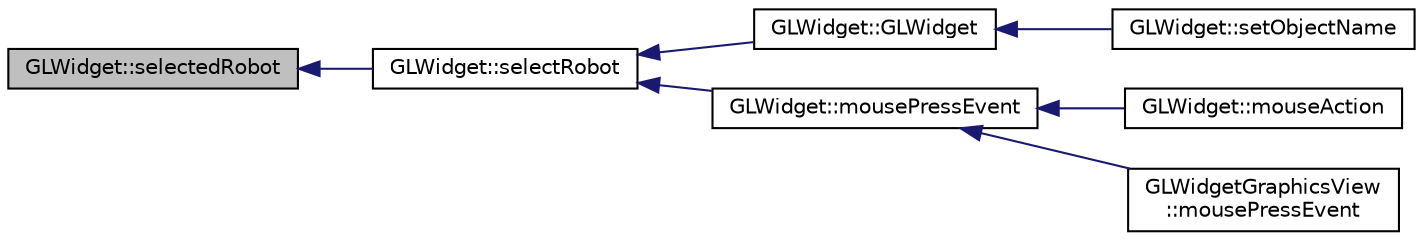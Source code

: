 digraph "GLWidget::selectedRobot"
{
 // INTERACTIVE_SVG=YES
  edge [fontname="Helvetica",fontsize="10",labelfontname="Helvetica",labelfontsize="10"];
  node [fontname="Helvetica",fontsize="10",shape=record];
  rankdir="LR";
  Node1 [label="GLWidget::selectedRobot",height=0.2,width=0.4,color="black", fillcolor="grey75", style="filled", fontcolor="black"];
  Node1 -> Node2 [dir="back",color="midnightblue",fontsize="10",style="solid",fontname="Helvetica"];
  Node2 [label="GLWidget::selectRobot",height=0.2,width=0.4,color="black", fillcolor="white", style="filled",URL="$da/d10/class_g_l_widget.html#a5f4bf919392f3a904c0cf24a824eaa78"];
  Node2 -> Node3 [dir="back",color="midnightblue",fontsize="10",style="solid",fontname="Helvetica"];
  Node3 [label="GLWidget::GLWidget",height=0.2,width=0.4,color="black", fillcolor="white", style="filled",URL="$da/d10/class_g_l_widget.html#ad3e2c0a887e2335be75b585b73889b41"];
  Node3 -> Node4 [dir="back",color="midnightblue",fontsize="10",style="solid",fontname="Helvetica"];
  Node4 [label="GLWidget::setObjectName",height=0.2,width=0.4,color="black", fillcolor="white", style="filled",URL="$da/d10/class_g_l_widget.html#a83016effcc53812c6bd1905b84aeb99d"];
  Node2 -> Node5 [dir="back",color="midnightblue",fontsize="10",style="solid",fontname="Helvetica"];
  Node5 [label="GLWidget::mousePressEvent",height=0.2,width=0.4,color="black", fillcolor="white", style="filled",URL="$da/d10/class_g_l_widget.html#ab144cc8064c1bbf6d0ef0646ca0bd06c"];
  Node5 -> Node6 [dir="back",color="midnightblue",fontsize="10",style="solid",fontname="Helvetica"];
  Node6 [label="GLWidget::mouseAction",height=0.2,width=0.4,color="black", fillcolor="white", style="filled",URL="$da/d10/class_g_l_widget.html#ac38cb02e557b2f553c83bb49f26eb50d"];
  Node5 -> Node7 [dir="back",color="midnightblue",fontsize="10",style="solid",fontname="Helvetica"];
  Node7 [label="GLWidgetGraphicsView\l::mousePressEvent",height=0.2,width=0.4,color="black", fillcolor="white", style="filled",URL="$d2/d5c/class_g_l_widget_graphics_view.html#ad939733c7d2260cd0cd27a770bb38f7f"];
}
